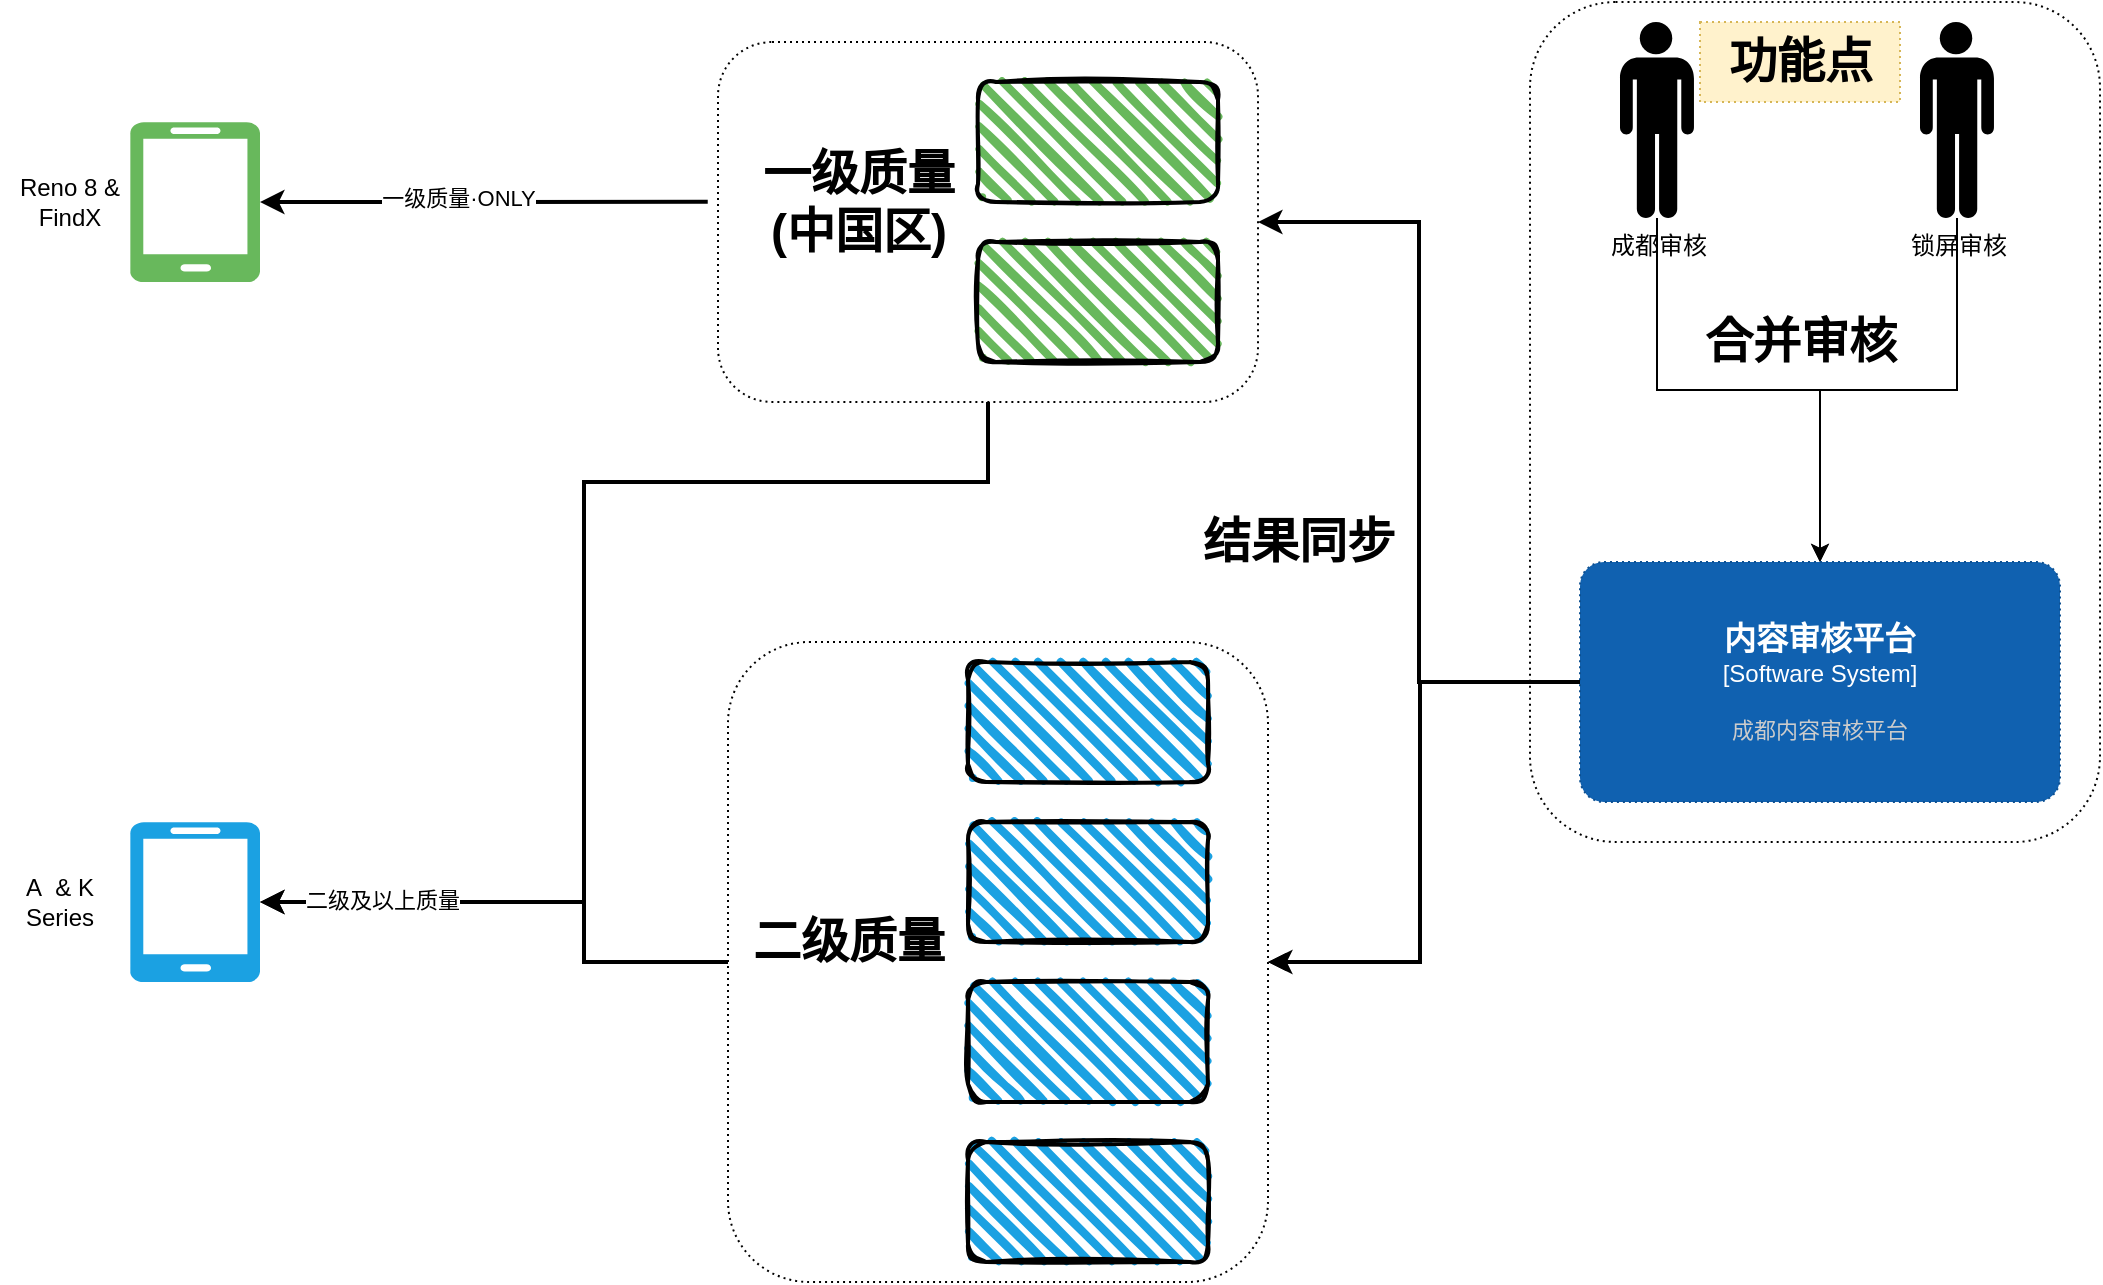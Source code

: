 <mxfile version="20.0.1" type="github">
  <diagram id="YwctwQ0RzExP9tocAWCt" name="Page-1">
    <mxGraphModel dx="1341" dy="826" grid="1" gridSize="10" guides="1" tooltips="1" connect="1" arrows="1" fold="1" page="1" pageScale="1" pageWidth="1100" pageHeight="850" math="0" shadow="0">
      <root>
        <mxCell id="0" />
        <mxCell id="1" parent="0" />
        <mxCell id="imtI-mBsETlMrwjX6EPf-19" value="" style="rounded=1;whiteSpace=wrap;html=1;fillColor=none;dashed=1;dashPattern=1 2;" vertex="1" parent="1">
          <mxGeometry x="795" y="60" width="285" height="420" as="geometry" />
        </mxCell>
        <mxCell id="KN3zhOOXSCsKJqI7j2EF-13" value="" style="rounded=1;whiteSpace=wrap;html=1;fillColor=none;dashed=1;dashPattern=1 2;" parent="1" vertex="1">
          <mxGeometry x="394" y="380" width="270" height="320" as="geometry" />
        </mxCell>
        <mxCell id="KN3zhOOXSCsKJqI7j2EF-16" value="" style="rounded=1;whiteSpace=wrap;html=1;fillColor=none;dashed=1;dashPattern=1 2;" parent="1" vertex="1">
          <mxGeometry x="389" y="80" width="270" height="180" as="geometry" />
        </mxCell>
        <mxCell id="KN3zhOOXSCsKJqI7j2EF-2" value="" style="rounded=1;whiteSpace=wrap;html=1;strokeWidth=2;fillWeight=4;hachureGap=8;hachureAngle=45;fillColor=#68B85C;sketch=1;" parent="1" vertex="1">
          <mxGeometry x="519" y="100" width="120" height="60" as="geometry" />
        </mxCell>
        <mxCell id="KN3zhOOXSCsKJqI7j2EF-3" value="" style="rounded=1;whiteSpace=wrap;html=1;strokeWidth=2;fillWeight=4;hachureGap=8;hachureAngle=45;fillColor=#68B85C;sketch=1;" parent="1" vertex="1">
          <mxGeometry x="519" y="180" width="120" height="60" as="geometry" />
        </mxCell>
        <mxCell id="KN3zhOOXSCsKJqI7j2EF-4" value="" style="rounded=1;whiteSpace=wrap;html=1;strokeWidth=2;fillWeight=4;hachureGap=8;hachureAngle=45;fillColor=#1ba1e2;sketch=1;" parent="1" vertex="1">
          <mxGeometry x="514" y="390" width="120" height="60" as="geometry" />
        </mxCell>
        <mxCell id="KN3zhOOXSCsKJqI7j2EF-5" value="" style="rounded=1;whiteSpace=wrap;html=1;strokeWidth=2;fillWeight=4;hachureGap=8;hachureAngle=45;fillColor=#1ba1e2;sketch=1;" parent="1" vertex="1">
          <mxGeometry x="514" y="470" width="120" height="60" as="geometry" />
        </mxCell>
        <mxCell id="KN3zhOOXSCsKJqI7j2EF-6" value="" style="rounded=1;whiteSpace=wrap;html=1;strokeWidth=2;fillWeight=4;hachureGap=8;hachureAngle=45;fillColor=#1ba1e2;sketch=1;" parent="1" vertex="1">
          <mxGeometry x="514" y="550" width="120" height="60" as="geometry" />
        </mxCell>
        <mxCell id="KN3zhOOXSCsKJqI7j2EF-7" value="" style="rounded=1;whiteSpace=wrap;html=1;strokeWidth=2;fillWeight=4;hachureGap=8;hachureAngle=45;fillColor=#1ba1e2;sketch=1;" parent="1" vertex="1">
          <mxGeometry x="514" y="630" width="120" height="60" as="geometry" />
        </mxCell>
        <mxCell id="KN3zhOOXSCsKJqI7j2EF-25" style="edgeStyle=orthogonalEdgeStyle;rounded=0;orthogonalLoop=1;jettySize=auto;html=1;entryX=-0.019;entryY=0.444;entryDx=0;entryDy=0;entryPerimeter=0;startArrow=classic;startFill=1;endArrow=none;endFill=0;strokeWidth=2;" parent="1" source="KN3zhOOXSCsKJqI7j2EF-10" target="KN3zhOOXSCsKJqI7j2EF-16" edge="1">
          <mxGeometry relative="1" as="geometry" />
        </mxCell>
        <mxCell id="KN3zhOOXSCsKJqI7j2EF-27" value="一级质量·ONLY" style="edgeLabel;html=1;align=center;verticalAlign=middle;resizable=0;points=[];" parent="KN3zhOOXSCsKJqI7j2EF-25" vertex="1" connectable="0">
          <mxGeometry x="-0.135" y="2" relative="1" as="geometry">
            <mxPoint x="2" as="offset" />
          </mxGeometry>
        </mxCell>
        <mxCell id="KN3zhOOXSCsKJqI7j2EF-10" value="" style="verticalLabelPosition=bottom;html=1;verticalAlign=top;align=center;strokeColor=none;fillColor=#68B85C;shape=mxgraph.azure.mobile;pointerEvents=1;" parent="1" vertex="1">
          <mxGeometry x="95" y="120" width="65" height="80" as="geometry" />
        </mxCell>
        <mxCell id="KN3zhOOXSCsKJqI7j2EF-23" style="edgeStyle=orthogonalEdgeStyle;rounded=0;orthogonalLoop=1;jettySize=auto;html=1;strokeWidth=2;endArrow=none;endFill=0;startArrow=classic;startFill=1;" parent="1" source="KN3zhOOXSCsKJqI7j2EF-12" target="KN3zhOOXSCsKJqI7j2EF-13" edge="1">
          <mxGeometry relative="1" as="geometry">
            <Array as="points">
              <mxPoint x="322" y="510" />
              <mxPoint x="322" y="540" />
            </Array>
          </mxGeometry>
        </mxCell>
        <mxCell id="KN3zhOOXSCsKJqI7j2EF-26" style="edgeStyle=orthogonalEdgeStyle;rounded=0;orthogonalLoop=1;jettySize=auto;html=1;entryX=0.5;entryY=1;entryDx=0;entryDy=0;exitX=1;exitY=0.5;exitDx=0;exitDy=0;exitPerimeter=0;strokeWidth=2;endArrow=none;endFill=0;startArrow=classic;startFill=1;" parent="1" source="KN3zhOOXSCsKJqI7j2EF-12" target="KN3zhOOXSCsKJqI7j2EF-16" edge="1">
          <mxGeometry relative="1" as="geometry">
            <Array as="points">
              <mxPoint x="322" y="510" />
              <mxPoint x="322" y="300" />
              <mxPoint x="524" y="300" />
            </Array>
          </mxGeometry>
        </mxCell>
        <mxCell id="KN3zhOOXSCsKJqI7j2EF-28" value="二级及以上质量" style="edgeLabel;html=1;align=center;verticalAlign=middle;resizable=0;points=[];" parent="KN3zhOOXSCsKJqI7j2EF-26" vertex="1" connectable="0">
          <mxGeometry x="-0.802" y="1" relative="1" as="geometry">
            <mxPoint as="offset" />
          </mxGeometry>
        </mxCell>
        <mxCell id="KN3zhOOXSCsKJqI7j2EF-12" value="" style="verticalLabelPosition=bottom;html=1;verticalAlign=top;align=center;strokeColor=none;fillColor=#1BA1E2;shape=mxgraph.azure.mobile;pointerEvents=1;" parent="1" vertex="1">
          <mxGeometry x="95" y="470" width="65" height="80" as="geometry" />
        </mxCell>
        <mxCell id="KN3zhOOXSCsKJqI7j2EF-15" value="二级质量" style="text;strokeColor=none;fillColor=none;html=1;fontSize=24;fontStyle=1;verticalAlign=middle;align=center;dashed=1;dashPattern=1 2;" parent="1" vertex="1">
          <mxGeometry x="404" y="510" width="100" height="40" as="geometry" />
        </mxCell>
        <mxCell id="KN3zhOOXSCsKJqI7j2EF-17" value="一级质量&lt;br&gt;(中国区)" style="text;strokeColor=none;fillColor=none;html=1;fontSize=24;fontStyle=1;verticalAlign=middle;align=center;dashed=1;dashPattern=1 2;" parent="1" vertex="1">
          <mxGeometry x="409" y="140" width="100" height="40" as="geometry" />
        </mxCell>
        <mxCell id="KN3zhOOXSCsKJqI7j2EF-18" value="Reno 8 &amp;amp; FindX" style="text;html=1;strokeColor=none;fillColor=none;align=center;verticalAlign=middle;whiteSpace=wrap;rounded=0;dashed=1;dashPattern=1 2;" parent="1" vertex="1">
          <mxGeometry x="35" y="145" width="60" height="30" as="geometry" />
        </mxCell>
        <mxCell id="KN3zhOOXSCsKJqI7j2EF-19" value="A&amp;nbsp; &amp;amp; K Series" style="text;html=1;strokeColor=none;fillColor=none;align=center;verticalAlign=middle;whiteSpace=wrap;rounded=0;dashed=1;dashPattern=1 2;" parent="1" vertex="1">
          <mxGeometry x="30" y="495" width="60" height="30" as="geometry" />
        </mxCell>
        <mxCell id="imtI-mBsETlMrwjX6EPf-10" style="edgeStyle=orthogonalEdgeStyle;rounded=0;orthogonalLoop=1;jettySize=auto;html=1;entryX=0.5;entryY=0;entryDx=0;entryDy=0;entryPerimeter=0;" edge="1" parent="1" source="imtI-mBsETlMrwjX6EPf-5" target="imtI-mBsETlMrwjX6EPf-9">
          <mxGeometry relative="1" as="geometry" />
        </mxCell>
        <mxCell id="imtI-mBsETlMrwjX6EPf-5" value="成都审核" style="shape=mxgraph.signs.people.man_1;html=1;pointerEvents=1;fillColor=#000000;strokeColor=none;verticalLabelPosition=bottom;verticalAlign=top;align=center;dashed=1;dashPattern=1 2;" vertex="1" parent="1">
          <mxGeometry x="840" y="70" width="37" height="98" as="geometry" />
        </mxCell>
        <mxCell id="imtI-mBsETlMrwjX6EPf-11" style="edgeStyle=orthogonalEdgeStyle;rounded=0;orthogonalLoop=1;jettySize=auto;html=1;entryX=0.5;entryY=0;entryDx=0;entryDy=0;entryPerimeter=0;" edge="1" parent="1" source="imtI-mBsETlMrwjX6EPf-6" target="imtI-mBsETlMrwjX6EPf-9">
          <mxGeometry relative="1" as="geometry" />
        </mxCell>
        <mxCell id="imtI-mBsETlMrwjX6EPf-6" value="锁屏审核" style="shape=mxgraph.signs.people.man_1;html=1;pointerEvents=1;fillColor=#000000;strokeColor=none;verticalLabelPosition=bottom;verticalAlign=top;align=center;dashed=1;dashPattern=1 2;" vertex="1" parent="1">
          <mxGeometry x="990" y="70" width="37" height="98" as="geometry" />
        </mxCell>
        <mxCell id="imtI-mBsETlMrwjX6EPf-14" style="edgeStyle=orthogonalEdgeStyle;rounded=0;orthogonalLoop=1;jettySize=auto;html=1;entryX=1;entryY=0.5;entryDx=0;entryDy=0;" edge="1" parent="1" source="imtI-mBsETlMrwjX6EPf-9" target="KN3zhOOXSCsKJqI7j2EF-13">
          <mxGeometry relative="1" as="geometry">
            <Array as="points">
              <mxPoint x="740" y="400" />
              <mxPoint x="740" y="540" />
            </Array>
          </mxGeometry>
        </mxCell>
        <mxCell id="imtI-mBsETlMrwjX6EPf-17" style="edgeStyle=orthogonalEdgeStyle;rounded=0;orthogonalLoop=1;jettySize=auto;html=1;entryX=1;entryY=0.5;entryDx=0;entryDy=0;strokeWidth=2;" edge="1" parent="1" source="imtI-mBsETlMrwjX6EPf-9" target="KN3zhOOXSCsKJqI7j2EF-16">
          <mxGeometry relative="1" as="geometry" />
        </mxCell>
        <object placeholders="1" c4Name="内容审核平台" c4Type="Software System" c4Description="成都内容审核平台" label="&lt;font style=&quot;font-size: 16px&quot;&gt;&lt;b&gt;%c4Name%&lt;/b&gt;&lt;/font&gt;&lt;div&gt;[%c4Type%]&lt;/div&gt;&lt;br&gt;&lt;div&gt;&lt;font style=&quot;font-size: 11px&quot;&gt;&lt;font color=&quot;#cccccc&quot;&gt;%c4Description%&lt;/font&gt;&lt;/div&gt;" id="imtI-mBsETlMrwjX6EPf-9">
          <mxCell style="rounded=1;whiteSpace=wrap;html=1;labelBackgroundColor=none;fillColor=#1061B0;fontColor=#ffffff;align=center;arcSize=10;strokeColor=#0D5091;metaEdit=1;resizable=0;points=[[0.25,0,0],[0.5,0,0],[0.75,0,0],[1,0.25,0],[1,0.5,0],[1,0.75,0],[0.75,1,0],[0.5,1,0],[0.25,1,0],[0,0.75,0],[0,0.5,0],[0,0.25,0]];dashed=1;dashPattern=1 2;" vertex="1" parent="1">
            <mxGeometry x="820" y="340" width="240" height="120" as="geometry" />
          </mxCell>
        </object>
        <mxCell id="imtI-mBsETlMrwjX6EPf-12" value="合并审核" style="text;strokeColor=none;fillColor=none;html=1;fontSize=24;fontStyle=1;verticalAlign=middle;align=center;dashed=1;dashPattern=1 2;" vertex="1" parent="1">
          <mxGeometry x="880" y="210" width="100" height="40" as="geometry" />
        </mxCell>
        <mxCell id="imtI-mBsETlMrwjX6EPf-15" style="edgeStyle=orthogonalEdgeStyle;rounded=0;orthogonalLoop=1;jettySize=auto;html=1;entryX=1;entryY=0.5;entryDx=0;entryDy=0;strokeWidth=2;" edge="1" parent="1">
          <mxGeometry relative="1" as="geometry">
            <mxPoint x="820" y="400" as="sourcePoint" />
            <mxPoint x="664" y="540" as="targetPoint" />
            <Array as="points">
              <mxPoint x="740" y="400" />
              <mxPoint x="740" y="540" />
            </Array>
          </mxGeometry>
        </mxCell>
        <mxCell id="imtI-mBsETlMrwjX6EPf-18" value="结果同步" style="text;strokeColor=none;fillColor=none;html=1;fontSize=24;fontStyle=1;verticalAlign=middle;align=center;dashed=1;dashPattern=1 2;" vertex="1" parent="1">
          <mxGeometry x="639" y="310" width="80" height="40" as="geometry" />
        </mxCell>
        <mxCell id="imtI-mBsETlMrwjX6EPf-20" value="功能点" style="text;strokeColor=#d6b656;fillColor=#fff2cc;html=1;fontSize=24;fontStyle=1;verticalAlign=middle;align=center;dashed=1;dashPattern=1 2;" vertex="1" parent="1">
          <mxGeometry x="880" y="70" width="100" height="40" as="geometry" />
        </mxCell>
      </root>
    </mxGraphModel>
  </diagram>
</mxfile>
